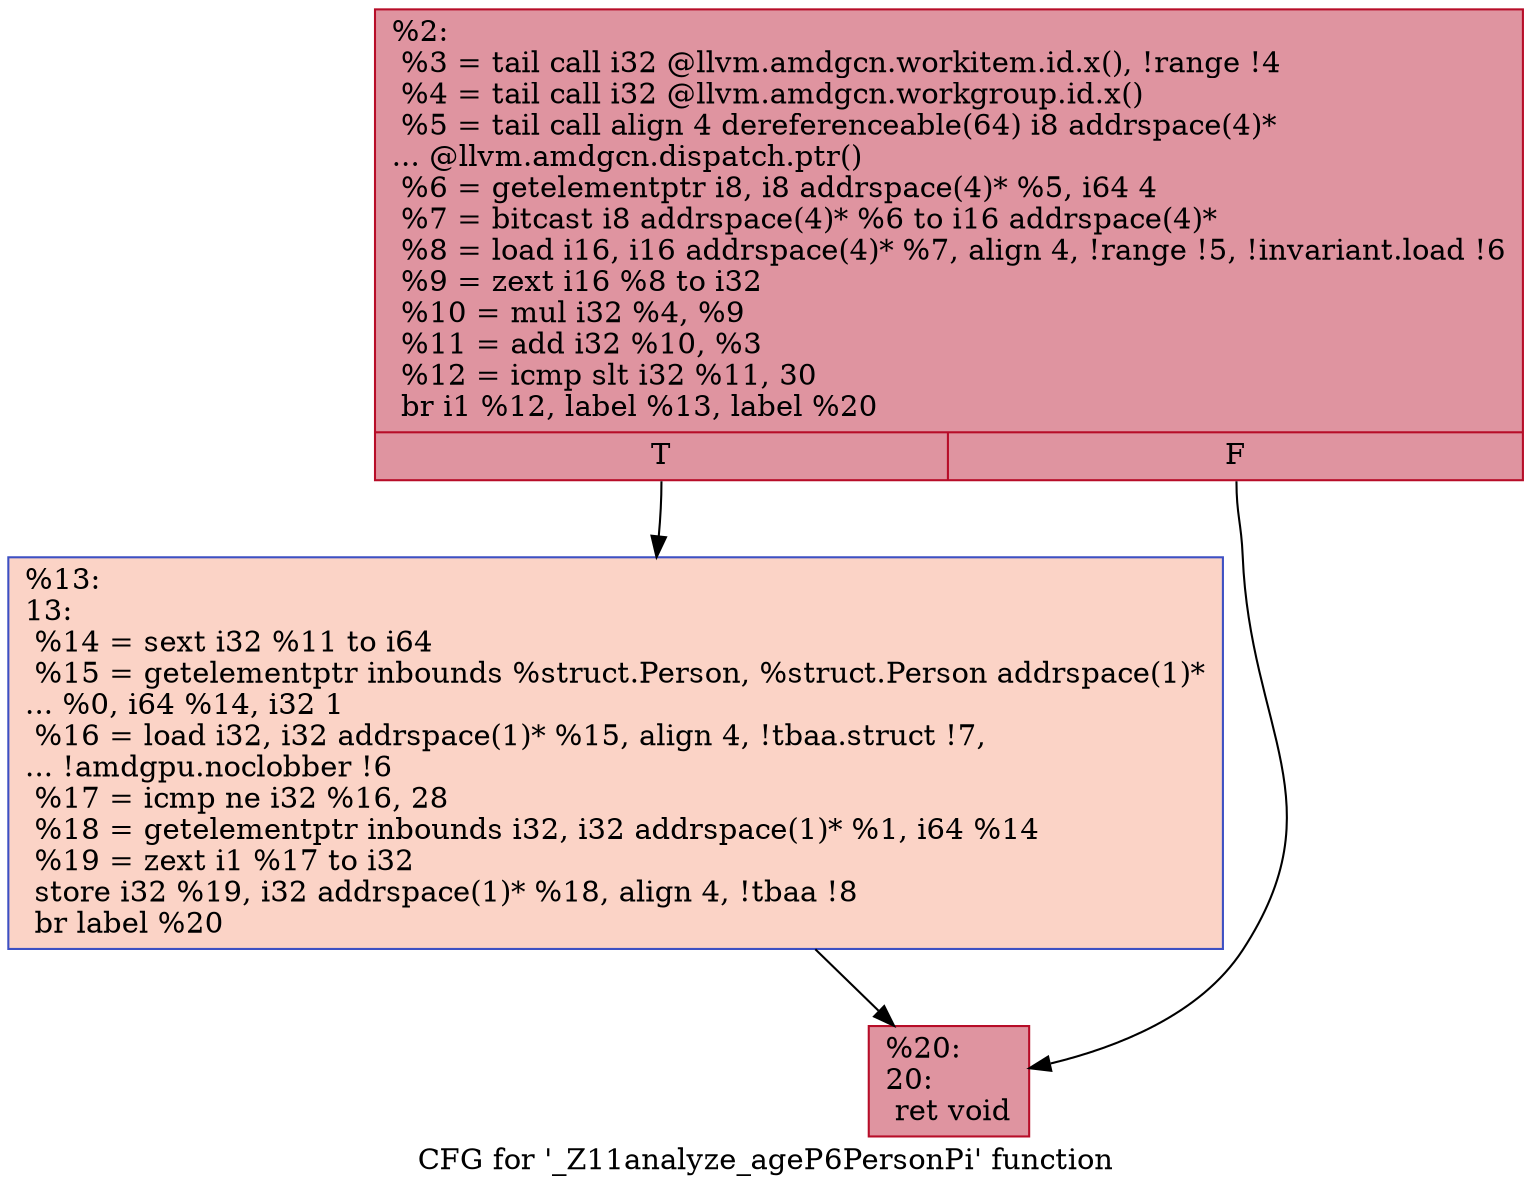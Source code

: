 digraph "CFG for '_Z11analyze_ageP6PersonPi' function" {
	label="CFG for '_Z11analyze_ageP6PersonPi' function";

	Node0x5548a10 [shape=record,color="#b70d28ff", style=filled, fillcolor="#b70d2870",label="{%2:\l  %3 = tail call i32 @llvm.amdgcn.workitem.id.x(), !range !4\l  %4 = tail call i32 @llvm.amdgcn.workgroup.id.x()\l  %5 = tail call align 4 dereferenceable(64) i8 addrspace(4)*\l... @llvm.amdgcn.dispatch.ptr()\l  %6 = getelementptr i8, i8 addrspace(4)* %5, i64 4\l  %7 = bitcast i8 addrspace(4)* %6 to i16 addrspace(4)*\l  %8 = load i16, i16 addrspace(4)* %7, align 4, !range !5, !invariant.load !6\l  %9 = zext i16 %8 to i32\l  %10 = mul i32 %4, %9\l  %11 = add i32 %10, %3\l  %12 = icmp slt i32 %11, 30\l  br i1 %12, label %13, label %20\l|{<s0>T|<s1>F}}"];
	Node0x5548a10:s0 -> Node0x554c180;
	Node0x5548a10:s1 -> Node0x554d1a0;
	Node0x554c180 [shape=record,color="#3d50c3ff", style=filled, fillcolor="#f59c7d70",label="{%13:\l13:                                               \l  %14 = sext i32 %11 to i64\l  %15 = getelementptr inbounds %struct.Person, %struct.Person addrspace(1)*\l... %0, i64 %14, i32 1\l  %16 = load i32, i32 addrspace(1)* %15, align 4, !tbaa.struct !7,\l... !amdgpu.noclobber !6\l  %17 = icmp ne i32 %16, 28\l  %18 = getelementptr inbounds i32, i32 addrspace(1)* %1, i64 %14\l  %19 = zext i1 %17 to i32\l  store i32 %19, i32 addrspace(1)* %18, align 4, !tbaa !8\l  br label %20\l}"];
	Node0x554c180 -> Node0x554d1a0;
	Node0x554d1a0 [shape=record,color="#b70d28ff", style=filled, fillcolor="#b70d2870",label="{%20:\l20:                                               \l  ret void\l}"];
}

